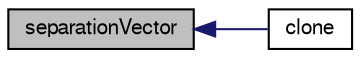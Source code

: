 digraph "separationVector"
{
  bgcolor="transparent";
  edge [fontname="FreeSans",fontsize="10",labelfontname="FreeSans",labelfontsize="10"];
  node [fontname="FreeSans",fontsize="10",shape=record];
  rankdir="LR";
  Node1023 [label="separationVector",height=0.2,width=0.4,color="black", fillcolor="grey75", style="filled", fontcolor="black"];
  Node1023 -> Node1024 [dir="back",color="midnightblue",fontsize="10",style="solid",fontname="FreeSans"];
  Node1024 [label="clone",height=0.2,width=0.4,color="black",URL="$a24946.html#afff6d4f7511147e0c8a4b8a5448296ec",tooltip="Construct and return a clone, resetting the face list. "];
}
